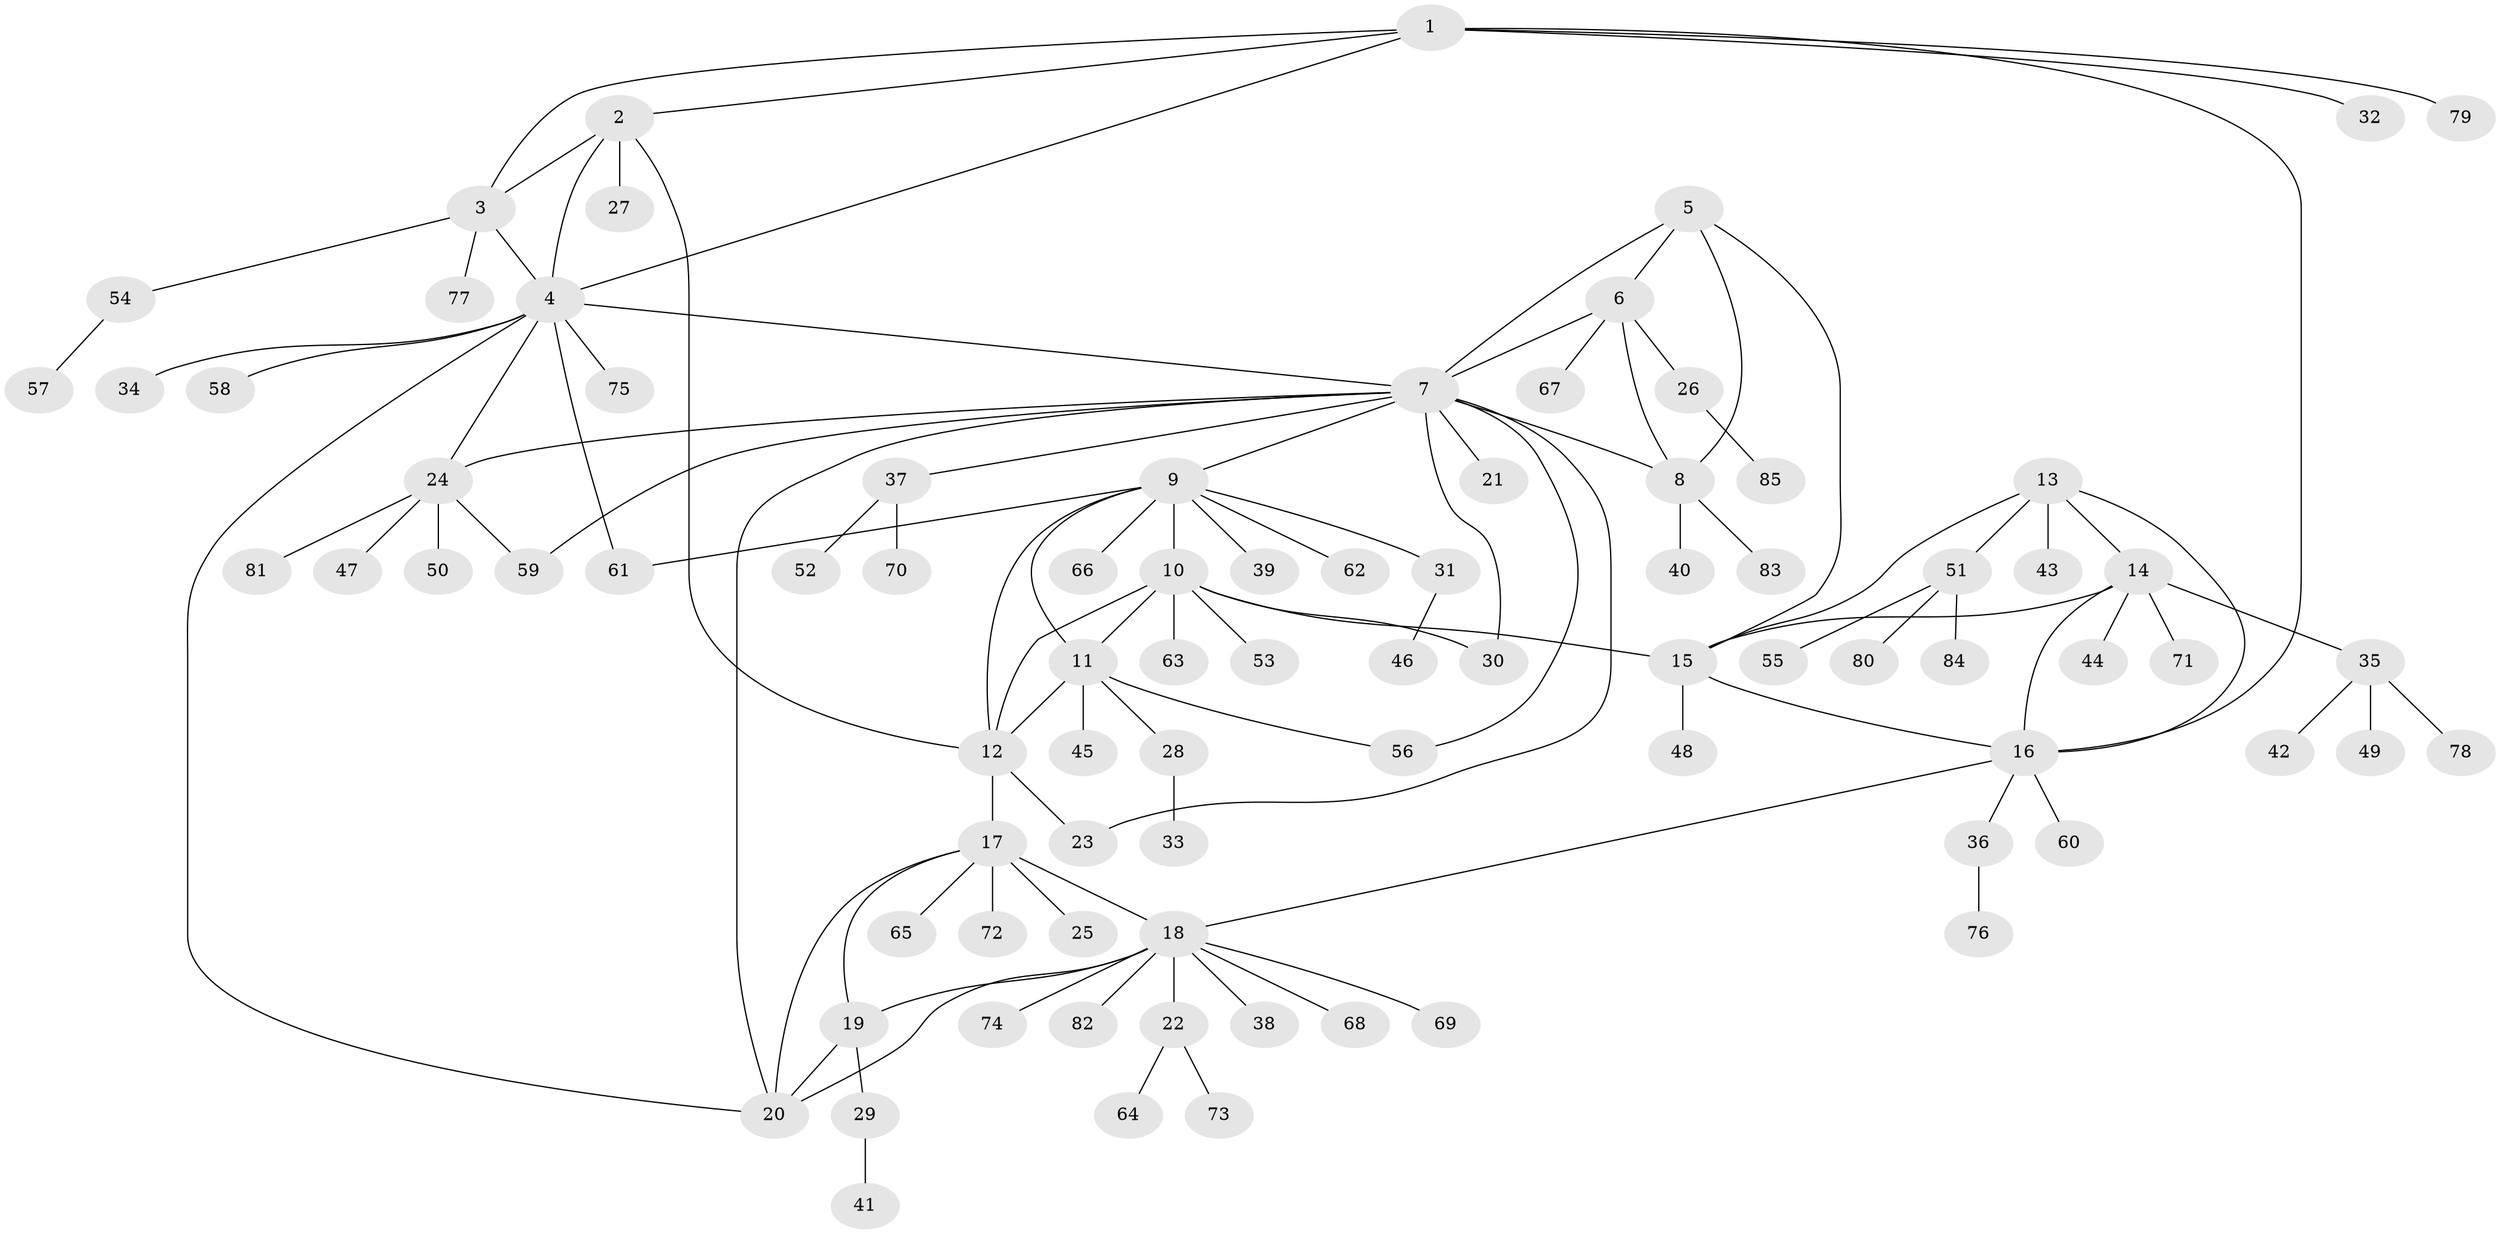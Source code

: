// coarse degree distribution, {4: 0.11666666666666667, 5: 0.1, 12: 0.016666666666666666, 6: 0.06666666666666667, 2: 0.15, 1: 0.4666666666666667, 3: 0.03333333333333333, 8: 0.016666666666666666, 9: 0.03333333333333333}
// Generated by graph-tools (version 1.1) at 2025/37/03/04/25 23:37:32]
// undirected, 85 vertices, 111 edges
graph export_dot {
  node [color=gray90,style=filled];
  1;
  2;
  3;
  4;
  5;
  6;
  7;
  8;
  9;
  10;
  11;
  12;
  13;
  14;
  15;
  16;
  17;
  18;
  19;
  20;
  21;
  22;
  23;
  24;
  25;
  26;
  27;
  28;
  29;
  30;
  31;
  32;
  33;
  34;
  35;
  36;
  37;
  38;
  39;
  40;
  41;
  42;
  43;
  44;
  45;
  46;
  47;
  48;
  49;
  50;
  51;
  52;
  53;
  54;
  55;
  56;
  57;
  58;
  59;
  60;
  61;
  62;
  63;
  64;
  65;
  66;
  67;
  68;
  69;
  70;
  71;
  72;
  73;
  74;
  75;
  76;
  77;
  78;
  79;
  80;
  81;
  82;
  83;
  84;
  85;
  1 -- 2;
  1 -- 3;
  1 -- 4;
  1 -- 16;
  1 -- 32;
  1 -- 79;
  2 -- 3;
  2 -- 4;
  2 -- 12;
  2 -- 27;
  3 -- 4;
  3 -- 54;
  3 -- 77;
  4 -- 7;
  4 -- 20;
  4 -- 24;
  4 -- 34;
  4 -- 58;
  4 -- 61;
  4 -- 75;
  5 -- 6;
  5 -- 7;
  5 -- 8;
  5 -- 15;
  6 -- 7;
  6 -- 8;
  6 -- 26;
  6 -- 67;
  7 -- 8;
  7 -- 9;
  7 -- 20;
  7 -- 21;
  7 -- 23;
  7 -- 24;
  7 -- 30;
  7 -- 37;
  7 -- 56;
  7 -- 59;
  8 -- 40;
  8 -- 83;
  9 -- 10;
  9 -- 11;
  9 -- 12;
  9 -- 31;
  9 -- 39;
  9 -- 61;
  9 -- 62;
  9 -- 66;
  10 -- 11;
  10 -- 12;
  10 -- 15;
  10 -- 30;
  10 -- 53;
  10 -- 63;
  11 -- 12;
  11 -- 28;
  11 -- 45;
  11 -- 56;
  12 -- 17;
  12 -- 23;
  13 -- 14;
  13 -- 15;
  13 -- 16;
  13 -- 43;
  13 -- 51;
  14 -- 15;
  14 -- 16;
  14 -- 35;
  14 -- 44;
  14 -- 71;
  15 -- 16;
  15 -- 48;
  16 -- 18;
  16 -- 36;
  16 -- 60;
  17 -- 18;
  17 -- 19;
  17 -- 20;
  17 -- 25;
  17 -- 65;
  17 -- 72;
  18 -- 19;
  18 -- 20;
  18 -- 22;
  18 -- 38;
  18 -- 68;
  18 -- 69;
  18 -- 74;
  18 -- 82;
  19 -- 20;
  19 -- 29;
  22 -- 64;
  22 -- 73;
  24 -- 47;
  24 -- 50;
  24 -- 59;
  24 -- 81;
  26 -- 85;
  28 -- 33;
  29 -- 41;
  31 -- 46;
  35 -- 42;
  35 -- 49;
  35 -- 78;
  36 -- 76;
  37 -- 52;
  37 -- 70;
  51 -- 55;
  51 -- 80;
  51 -- 84;
  54 -- 57;
}

